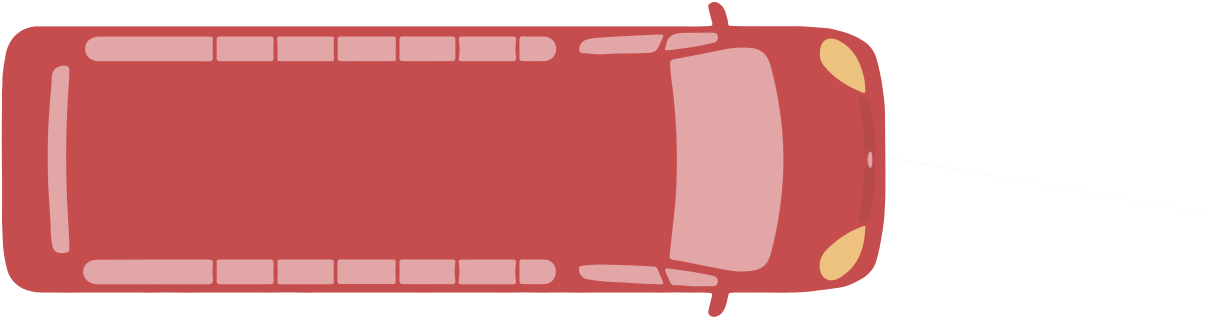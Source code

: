 <?xml version="1.0"?>
<!DOCTYPE ipe SYSTEM "ipe.dtd">
<ipe version="70005" creator="svgtoipe 20190602">
<ipestyle>
<layout paper="318 113" frame="318 113" origin="0 0" crop="no"/>
<opacity name="10%" value="0.10"/>
<opacity name="20%" value="0.20"/>
<opacity name="30%" value="0.30"/>
<opacity name="40%" value="0.40"/>
<opacity name="50%" value="0.50"/>
<opacity name="60%" value="0.60"/>
<opacity name="70%" value="0.70"/>
<opacity name="80%" value="0.80"/>
<opacity name="90%" value="0.90"/>
<pathstyle cap="0" join="0" fillrule="wind"/>
</ipestyle>
<page>
<group matrix="1 0 0 -1 0 113.34">
<path fill="0.772549 0.301961 0.301961">
318.13 65.89 m
318.13 67.73 l
318.13 70.96 317.91 74.18 317.73 77.41 c
317.58 78.71 317.39 80.01 317.26 81.32 c
316.74 84.38 316.35 87.45 315.57 90.46 c
314.95 92.81 314.52 95.25 312.69 97.08 c
14.46 0 0 14.46 301.808 87.5573 311 98.72 a
30.64 0 0 30.64 293.725 73.4142 304 102.28 a
301.48 103.1 292.86 103.83 291.16 104.2 c
283.79 104.92 276.4 104.48 269.02 104.57 c
266.61 104.73 264.18 104.32 261.79 104.81 c
261.17 106.81 261.09 109.03 259.95 110.91 c
4.93 0 0 4.93 255.586 108.616 257.86 112.99 a
256.64 113.51 255.46 113.57 254.53 112.37 c
1.65 0 0 1.65 255.989 111.6 254.34 111.55 a
14.61 0 0 14.61 268.804 113.611 254.66 109.95 a
254.98 108.76 255.27 107.57 255.55 106.37 c
255.68 105.82 255.96 105.23 255.39 104.74 c
252.12 104.42 248.84 104.68 245.57 104.57 c
243.87 104.51 242.17 104.57 240.47 104.57 c
238.22 104.64 235.97 104.64 233.72 104.57 c
212.24 104.57 l
207.53 104.73 202.83 104.46 198.12 104.57 c
195.84 104.65 193.57 104.64 191.29 104.57 c
186.59 104.43 181.88 104.71 177.17 104.57 c
155.68 104.57 l
153.39 104.65 151.1 104.64 148.81 104.57 c
113.24 104.57 l
110.96 104.65 108.67 104.64 106.39 104.57 c
101.68 104.43 96.97 104.71 92.26 104.57 c
70.73 104.57 l
66.02 104.73 61.31 104.46 56.59 104.57 c
53 104.69 49.41 104.57 q
28.3 104.57 l
23.69 104.72 19.08 104.49 14.47 104.57 c
16.74 0 0 16.74 14.3746 87.8303 7.47 103.08 a
10.55 0 0 10.55 12.1573 93.6285 2 96.48 a
39.61 0 0 39.61 40.0903 85.6134 0.82 90.79 a
0.24 87 0.34 83.11 0.12 79.28 c
0.03 78.28 0.12 77.18 0.12 76.13 c
0.12 62 l
0 60.13 0 40.21 0.08 39.25 c
0.08 32.25 l
0.26 30.41 0.25 28.57 0.28 26.73 c
0.48 24.39 0.82 22.06 1.28 19.73 c
14.06 0 0 14.06 15.2343 21.4512 4.56 12.3 a
16.32 0 0 16.32 15.8766 24.0591 7.1 10.3 a
13.89 0 0 13.89 13.6709 22.5375 11.83 8.77 a
245.55 8.77 l
248.84 8.77 252.14 8.87 255.42 8.58 c
256.13 8.07 255.77 7.43 255.61 6.82 c
255.18 5.29 254.83 3.74 254.43 2.21 c
1.9 0 0 1.9 256.236 1.61988 254.44 1 a
255.83 -0.36 257.24 -0.38 258.77 0.9 c
260.51 2.33 260.77 4.42 261.32 6.4 c
261.59 7.09 261.2 7.94 261.89 8.51 c
71.86 0 0 -71.86 267.434 -63.1358 269.65 8.69 a
275.41 8.78 281.17 8.69 286.93 8.69 c
287.58 8.64 296.73 9.34 297.99 9.48 c
299.89 9.96 301.81 10.36 303.68 10.96 c
28.71 0 0 28.71 294.902 38.2951 307.11 12.31 a
23.12 0 0 23.12 297.458 33.3187 311.11 14.66 a
10.85 0 0 10.85 304.459 23.2324 314.81 19.98 a
58.42 0 0 58.42 258.881 36.8578 316.33 26.25 a
316.94 29.05 317.2 31.91 317.63 34.74 c
317.77 36.46 317.98 38.18 317.97 39.91 c
317.96 41.64 318.23 64.82 318.13 65.89 c
h
</path>
<path fill="1 1 1" opacity="50%">
265.91 97 m
261.49 96.87 255.91 95.46 250.23 94.4 c
247.46 93.89 244.71 93.19 241.92 92.85 c
240.48 92.67 240.33 92.05 240.46 90.91 c
240.86 87.41 241.24 83.91 241.62 80.4 c
241.94 77.4 242.34 74.4 242.56 71.46 c
212.26 0 0 -212.26 30.8032 56.8535 242.87 47.8 a
242.43 36.97 240.87 26.22 q
240.78 25.58 240.81 24.92 240.74 24.28 c
240.39 20.68 240.41 20.81 244.05 20.19 c
249.05 19.33 254.05 18.19 259.05 17.26 c
34.58 0 0 34.58 266.749 50.9721 270.05 16.55 a
273.81 17.05 275.77 19.26 276.71 22.67 c
126.54 0 0 126.54 154.795 56.5693 279.94 37.83 a
123 0 0 123 158.42 56.854 281.42 57 a
132.12 0 0 132.12 149.303 56.1515 276.85 90.61 a
275.54 95.38 273 97 265.91 97 c
h
</path>
<path fill="1 1 1" opacity="50%">
24.32 27 m
371 0 0 -371 394.199 55.8229 23.32 65.31 a
23.47 72.12 23.99 78.93 24.32 85.75 c
4.61 0 0 4.61 19.7512 86.365 24.32 86.98 a
24.04 88.14 25.16 89.98 23.04 90.26 c
20.04 90.72 18.77 90.07 18.21 87.55 c
29.05 0 0 29.05 46.6997 81.8721 17.65 82 a
17.49 76.76 17.01 71.55 16.77 66.32 c
16.55 61.48 16.51 56.66 16.57 51.83 c
16.65 44.6 17.18 37.39 17.87 30.18 c
18.04 28.32 17.73 26.4 18.69 24.65 c
19.45 23.26 22.41 22.37 23.76 23.17 c
1.29 0 0 1.29 23.0296 24.2333 24.31 24.39 a
24.33 25.26 24.32 26.14 24.32 27 c
h
</path>
<path fill="1 1 1" opacity="50%">
54.2 92.7 m
74.54 92.7 l
75.77 92.7 76.12 92.97 76.01 94.23 c
32.35 0 0 -32.35 108.244 96.97 76.01 99.71 a
76.16 101.36 75.52 101.64 74.01 101.63 c
61.69 101.57 49.37 101.63 37.01 101.63 c
34.35 101.63 l
31.58 101.55 29.35 99.57 29.29 97.22 c
29.29 94.6 31.29 92.78 34.34 92.77 c
44.29 92.69 54.2 92.7 q
h
</path>
<path fill="1 1 1" opacity="50%">
54.42 21.29 m
35.14 21.29 l
32.06 21.29 30.03 19.55 30 16.91 c
29.97 14.27 32 12.44 35.06 12.44 c
74.69 12.44 l
75.69 12.44 76.13 12.5 76.02 13.74 c
44.64 0 0 -44.64 120.559 16.74 76.02 19.74 a
76.08 20.98 75.67 21.35 74.43 21.34 c
67.75 21.26 61.09 21.29 54.42 21.29 c
h
</path>
<path fill="0.929412 0.760784 0.494118">
294.53 18.5 m
294.53 13.72 297.53 11.87 301.59 13.99 c
305.92 16.27 308.32 20.1 309.74 24.61 c
24.05 0 0 24.05 286.862 32.0264 310.91 31.71 a
310.91 32.63 310.65 32.9 309.8 32.56 c
304.45 30.38 299.6 27.48 295.94 22.88 c
6.44 0 0 6.44 300.961 18.8468 294.53 18.5 a
h
310.93 80.64 m
310.69 87.85 308.93 94.29 302.64 98.64 c
300.73 99.98 298.56 100.93 296.25 99.38 c
294.62 98.28 294.01 95.38 294.77 92.69 c
8.25 0 0 8.25 302.639 95.168 296.77 89.37 a
34.63 0 0 34.63 321.851 113.248 309.23 81 a
9.16 0 0 9.16 312.596 89.5192 310.23 80.67 a
3.81 0 0 3.81 310.742 84.4454 310.93 80.64 a
h
</path>
<path fill="1 1 1" opacity="50%">
131.56 21.29 m
128.56 21.29 125.56 21.22 122.56 21.29 c
121.2 21.29 120.84 20.88 120.91 19.57 c
121.02 17.63 120.98 15.68 120.91 13.74 c
120.91 12.74 121.12 12.37 122.17 12.38 c
140.9 12.38 l
141.63 12.38 141.9 12.51 141.9 13.38 c
141.8 15.67 141.78 17.98 141.9 20.27 c
141.95 21.27 141.53 21.27 140.8 21.27 c
137.69 21.27 134.62 21.29 131.56 21.29 c
h
</path>
<path fill="1 1 1" opacity="50%">
131.68 92.7 m
140.68 92.7 l
141.49 92.7 141.9 92.7 141.84 93.83 c
65.11 0 0 -65.11 206.864 97.18 141.84 100.53 a
141.84 101.37 141.59 101.53 140.84 101.53 c
121.95 101.53 l
120.95 101.53 120.83 101.02 120.84 100.2 c
120.84 98.14 120.9 96.08 120.84 94.02 c
120.84 92.89 121.25 92.63 122.28 92.64 c
125.45 92.73 128.57 92.7 131.68 92.7 c
h
</path>
<path fill="1 1 1" opacity="50%">
87.48 92.7 m
96.48 92.7 l
97.54 92.7 97.93 93 97.89 94.1 c
97.77 97.19 97.89 100.28 q
97.89 101.28 97.55 101.6 96.58 101.59 c
78.75 101.59 l
77.67 101.59 77.31 101.25 77.35 100.17 c
61.1 0 0 -61.1 16.3325 96.995 77.35 93.82 a
77.28 92.72 77.72 92.69 78.52 92.7 c
81.48 92.71 84.48 92.7 87.48 92.7 c
h
</path>
<path fill="1 1 1" opacity="50%">
87.49 21.29 m
78.66 21.29 l
77.66 21.29 77.32 20.97 77.35 19.96 c
77.44 16.8 77.35 13.61 q
77.35 12.66 77.69 12.4 78.58 12.4 c
96.58 12.4 l
97.58 12.4 97.92 12.71 97.89 13.72 c
97.82 15.78 97.8 17.84 97.89 19.9 c
97.89 21.01 97.54 21.32 96.48 21.31 c
93.49 21.25 90.49 21.29 87.49 21.29 c
h
</path>
<path fill="1 1 1" opacity="50%">
174.79 92.69 m
183.79 92.69 l
184.97 92.69 185.33 92.99 185.12 94.23 c
18.12 0 0 -18.12 202.99 97.23 185.12 100.23 a
185.28 101.23 185.05 101.62 183.99 101.61 c
165.61 101.61 l
164.68 101.61 164.34 101.32 164.51 100.36 c
21 0 0 -21 143.781 96.9982 164.57 94.03 a
164.42 92.89 164.81 92.72 165.76 92.72 c
168.78 92.71 171.79 92.69 174.79 92.69 c
h
</path>
<path fill="1 1 1" opacity="50%">
174.77 21.29 m
165.77 21.29 l
164.77 21.29 164.46 21.1 164.61 19.97 c
21.13 0 0 -21.13 143.705 16.895 164.61 13.82 a
164.45 12.82 164.61 12.39 165.7 12.4 c
184.08 12.4 l
184.96 12.4 185.28 12.57 185.18 13.61 c
25 0 0 -25 209.968 16.8582 185.12 19.61 a
185.36 21.26 184.74 21.33 183.48 21.3 c
180.55 21.25 177.66 21.28 174.77 21.29 c
h
</path>
<path fill="1 1 1" opacity="50%">
109.4 21.28 m
100.4 21.28 l
99.56 21.28 99.2 21.18 99.25 20.14 c
68.86 0 0 -68.86 30.4409 17.4935 99.17 13.25 a
99.12 12.39 99.52 12.4 100.07 12.4 c
118.81 12.4 l
119.65 12.4 119.66 12.75 119.62 13.49 c
45.91 0 0 -45.91 165.414 16.755 119.62 20.02 a
119.72 21.2 119.36 21.3 118.43 21.29 c
115.4 21.27 112.4 21.29 109.4 21.28 c
h
</path>
<path fill="1 1 1" opacity="50%">
109.35 92.7 m
118.35 92.7 l
119.35 92.7 119.6 92.94 119.54 93.97 c
58.85 0 0 -58.85 178.304 97.155 119.54 100.34 a
119.6 101.34 119.36 101.59 118.43 101.59 c
100.43 101.59 l
99.43 101.59 99.18 101.27 99.24 100.24 c
51.91 0 0 -51.91 47.4275 97.06 99.24 93.88 a
99.18 92.88 99.46 92.69 100.35 92.7 c
103.34 92.72 106.35 92.7 109.35 92.7 c
h
</path>
<path fill="1 1 1" opacity="50%">
153.14 21.28 m
144.48 21.28 l
143.48 21.28 143.15 20.96 143.18 19.95 c
143.27 16.86 143.18 13.77 q
143.18 12.82 143.36 12.38 144.42 12.38 c
162.1 12.38 l
163.01 12.38 163.35 12.69 163.32 13.61 c
163.32 15.73 163.26 17.86 163.32 19.98 c
163.32 20.98 162.94 21.28 161.97 21.27 c
159 21.26 156.09 21.28 153.14 21.28 c
h
</path>
<path fill="1 1 1" opacity="50%">
153.16 101.56 m
144.7 101.56 l
143.6 101.56 143.11 101.33 143.17 100.1 c
143.27 98.04 143.22 95.98 143.17 93.93 c
143.17 93.03 143.42 92.66 144.36 92.67 c
162.17 92.67 l
163 92.67 163.42 92.97 163.29 93.8 c
22.34 0 0 -22.34 185.394 97.04 163.29 100.28 a
163.44 101.28 162.91 101.57 161.96 101.55 c
159 101.53 156.1 101.56 153.16 101.56 c
h
</path>
<path fill="1 1 1" opacity="50%">
217.59 94.54 m
223.29 94.62 228.99 94.86 234.68 95.21 c
1.53 0 0 1.53 234.74 96.7388 236.22 96.35 a
236.74 97.72 237.32 99.07 237.95 100.4 c
238.38 101.33 238.21 101.67 237.16 101.62 c
233.46 101.44 229.74 101.46 226.06 101.1 c
223.13 100.82 220.19 100.92 217.26 100.62 c
58.28 0 0 58.28 221.286 42.4792 210.81 99.81 a
3.62 0 0 3.62 211.421 96.242 207.81 95.99 a
207.81 94.85 208.81 94.99 209.48 94.89 c
51 0 0 51 215.727 145.506 217.59 94.54 a
h
</path>
<path fill="1 1 1" opacity="50%">
216.38 18.79 m
35.39 0 0 35.39 215.467 -16.5882 210.56 18.46 a
209.56 18.34 208.29 18.85 207.92 17.39 c
3.57 0 0 3.57 211.468 16.9968 209.92 13.78 a
14 0 0 14 214.94 26.8492 214.39 12.86 a
218.61 12.53 222.84 12.33 227.07 12.12 c
230.36 11.95 233.65 11.85 236.94 11.68 c
238.06 11.62 238.57 11.86 237.89 13.02 c
6.22 0 0 -6.22 243.401 15.9031 237.6 13.66 a
235.6 18.19 235.6 18.23 230.68 18.4 c
225.91 18.56 221.14 18.4 216.38 18.79 c
h
</path>
<path fill="1 1 1" opacity="50%">
191.43 12.43 m
195.14 12.43 l
4.37 0 0 4.37 195.232 16.799 199.6 16.92 a
4.27 0 0 4.27 195.33 16.9827 195.18 21.25 a
192.65 21.33 190.11 21.25 187.58 21.25 c
186.64 21.25 186.35 20.9 186.37 19.99 c
186.37 17.87 186.44 15.75 186.37 13.63 c
186.37 12.56 186.78 12.32 187.72 12.36 c
189 12.46 190.19 12.42 191.43 12.43 c
h
</path>
<path fill="1 1 1" opacity="50%">
191.61 92.7 m
195.14 92.7 l
4.11 0 0 4.11 195.384 96.8028 199.49 96.63 a
199.61 99.3 198.03 101.38 195.49 101.51 c
192.79 101.65 190.08 101.51 187.37 101.51 c
186.59 101.51 186.37 101.16 186.37 100.43 c
186.37 93.72 l
186.37 92.82 186.78 92.63 187.56 92.64 c
188.9 92.72 190.26 92.7 191.61 92.7 c
h
</path>
<path fill="1 1 1" opacity="50%">
239.84 17.39 m
238.84 17.49 238.48 17.14 238.98 16.18 c
1.3 0 0 -1.3 237.87 15.5037 239.12 15.86 a
239.73 10.91 243.51 11.15 247.04 11.07 c
249.98 11 252.93 11.07 255.88 11.01 c
256.88 11.01 257.65 11.21 257.76 12.39 c
1.82 0 0 1.82 255.999 12.8503 256.33 14.64 a
82.44 0 0 82.44 236.044 -65.2651 245.42 16.64 a
243.57 16.93 241.7 17.15 239.84 17.39 c
h
</path>
<path fill="1 1 1" opacity="50%">
250.9 102.31 m
248.33 102.52 245.3 101.84 242.25 101.94 c
1.5 0 0 1.5 242.067 100.451 240.63 100.88 a
240.14 99.69 239.63 98.5 239.09 97.33 c
238.55 96.16 238.94 95.76 240.16 95.93 c
243.06 96.35 245.97 96.69 248.86 97.15 c
251.22 97.54 253.57 98.05 255.92 98.53 c
257.14 98.78 257.92 99.39 257.78 100.83 c
257.64 102.27 256.5 102.28 255.44 102.3 c
254.09 102.33 252.74 102.31 250.9 102.31 c
h
</path>
<path fill="0.164706 0.160784 0.164706" opacity="10%">
310 79.56 m
1.66 0 0 1.66 310.007 77.9 309.44 79.46 a
1.5 0 0 1.5 309.909 78.0352 308.55 77.4 a
308.55 77.27 l
309.3 73.44 309.89 69.55 310.3 65.71 c
310.37 65.13 310.4 64.56 310.43 63.98 c
310.46 63.4 310.5 62.56 310.59 61.83 c
3.33 0 0 -3.33 307.271 61.555 310.59 61.28 a
2.82 0 0 2.82 313.386 60.914 311.59 58.74 a
0.94 0 0 0.94 312.189 59.4645 311.9 58.57 a
313.3 54.58 311.9 58.51 311.97 58.47 c
2 0 0 2 313.507 59.7497 313.16 57.78 a
1 0 0 1 313.3 58.7701 314.28 58.57 a
20.48 0 0 20.48 294.054 61.786 314.33 64.67 a
314.27 65.27 314.21 65.87 314.17 66.46 c
314.03 68.57 313.68 70.67 313.35 72.7 c
313.2 73.6 313.04 74.51 312.91 75.41 c
6.31 0 0 6.31 306.641 74.6901 311.57 78.63 a
2.16 0 0 2.16 309.787 77.4105 310 79.56 a
h
</path>
<path fill="0.164706 0.160784 0.164706" opacity="10%">
313.38 55.86 m
313.25 55.86 l
1.92 0 0 1.92 313.529 53.9604 311.89 54.96 a
1.29 0 0 1.29 311.93 53.6706 311.18 54.72 a
1.58 0 0 1.58 312.195 53.5089 310.63 53.29 a
310.63 53.15 l
97.37 0 0 -97.37 213.283 55.2788 308.55 35.15 a
1 0 0 1 309.532 34.9613 308.85 34.23 a
1 0 0 1 309.536 34.9573 309.79 33.99 a
3.7 0 0 3.7 309.11 37.627 312.79 37.24 a
107.61 0 0 107.61 207.03 57.1069 314.6 54.18 a
1.88 0 0 1.88 312.72 54.1732 314.35 55.11 a
628.7 110.22 314.3 55.19 314.29 55.22 c
1 0 0 1 313.357 54.8603 313.38 55.86 a
h
</path>
<path fill="1 1 1" opacity="50%">
312.33 53.87 m
313.22 53.63 313.09 54.46 313.38 54.87 c
313.38 58.78 l
313.04 59.07 313.23 60.12 312.29 59.53 c
7.07 0 0 7.07 318.789 56.7458 312.33 53.87 a
h
</path>
</group>
</page>
</ipe>
